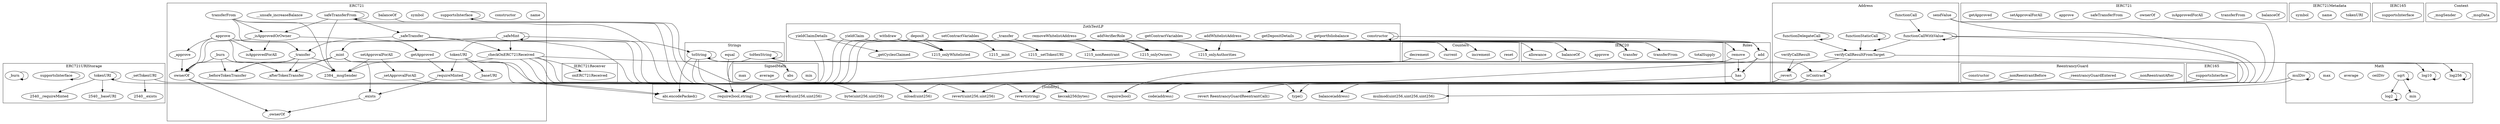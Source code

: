 strict digraph {
subgraph cluster_4385_SignedMath {
label = "SignedMath"
"4385_min" [label="min"]
"4385_abs" [label="abs"]
"4385_average" [label="average"]
"4385_max" [label="max"]
}subgraph cluster_3105_Address {
label = "Address"
"3105_verifyCallResultFromTarget" [label="verifyCallResultFromTarget"]
"3105_sendValue" [label="sendValue"]
"3105__revert" [label="_revert"]
"3105_functionStaticCall" [label="functionStaticCall"]
"3105_functionCallWithValue" [label="functionCallWithValue"]
"3105_functionDelegateCall" [label="functionDelegateCall"]
"3105_isContract" [label="isContract"]
"3105_functionCall" [label="functionCall"]
"3105_verifyCallResult" [label="verifyCallResult"]
"3105_functionDelegateCall" -> "3105_functionDelegateCall"
"3105_functionCallWithValue" -> "3105_functionCallWithValue"
"3105_functionCall" -> "3105_functionCallWithValue"
"3105_verifyCallResultFromTarget" -> "3105_isContract"
"3105_verifyCallResultFromTarget" -> "3105__revert"
"3105_verifyCallResult" -> "3105__revert"
"3105_functionStaticCall" -> "3105_functionStaticCall"
"3105_functionStaticCall" -> "3105_verifyCallResultFromTarget"
"3105_functionCallWithValue" -> "3105_verifyCallResultFromTarget"
"3105_functionDelegateCall" -> "3105_verifyCallResultFromTarget"
}subgraph cluster_2748_IERC721Receiver {
label = "IERC721Receiver"
"2748_onERC721Received" [label="onERC721Received"]
}subgraph cluster_1284_IERC20 {
label = "IERC20"
"1284_totalSupply" [label="totalSupply"]
"1284_transfer" [label="transfer"]
"1284_transferFrom" [label="transferFrom"]
"1284_approve" [label="approve"]
"1284_balanceOf" [label="balanceOf"]
"1284_allowance" [label="allowance"]
}subgraph cluster_1353_ReentrancyGuard {
label = "ReentrancyGuard"
"1353__nonReentrantAfter" [label="_nonReentrantAfter"]
"1353__reentrancyGuardEntered" [label="_reentrancyGuardEntered"]
"1353__nonReentrantBefore" [label="_nonReentrantBefore"]
"1353_constructor" [label="constructor"]
}subgraph cluster_2730_IERC721 {
label = "IERC721"
"2730_balanceOf" [label="balanceOf"]
"2730_transferFrom" [label="transferFrom"]
"2730_isApprovedForAll" [label="isApprovedForAll"]
"2730_ownerOf" [label="ownerOf"]
"2730_safeTransferFrom" [label="safeTransferFrom"]
"2730_approve" [label="approve"]
"2730_setApprovalForAll" [label="setApprovalForAll"]
"2730_getApproved" [label="getApproved"]
}subgraph cluster_2775_IERC721Metadata {
label = "IERC721Metadata"
"2775_tokenURI" [label="tokenURI"]
"2775_name" [label="name"]
"2775_symbol" [label="symbol"]
}subgraph cluster_2540_ERC721URIStorage {
label = "ERC721URIStorage"
"2540_tokenURI" [label="tokenURI"]
"2540__setTokenURI" [label="_setTokenURI"]
"2540_supportsInterface" [label="supportsInterface"]
"2540__burn" [label="_burn"]
"2540__burn" -> "2540__burn"
"2540_supportsInterface" -> "2540_supportsInterface"
"2540_tokenURI" -> "2540_tokenURI"
"2540_tokenURI" -> "2540__baseURI"
"2540__setTokenURI" -> "2540__exists"
"2540_tokenURI" -> "2540__requireMinted"
}subgraph cluster_2384_ERC721 {
label = "ERC721"
"2384__setApprovalForAll" [label="_setApprovalForAll"]
"2384__burn" [label="_burn"]
"2384__ownerOf" [label="_ownerOf"]
"2384_name" [label="name"]
"2384_constructor" [label="constructor"]
"2384__beforeTokenTransfer" [label="_beforeTokenTransfer"]
"2384__checkOnERC721Received" [label="_checkOnERC721Received"]
"2384_approve" [label="approve"]
"2384_balanceOf" [label="balanceOf"]
"2384_symbol" [label="symbol"]
"2384__transfer" [label="_transfer"]
"2384_getApproved" [label="getApproved"]
"2384_setApprovalForAll" [label="setApprovalForAll"]
"2384__baseURI" [label="_baseURI"]
"2384__isApprovedOrOwner" [label="_isApprovedOrOwner"]
"2384_supportsInterface" [label="supportsInterface"]
"2384__approve" [label="_approve"]
"2384_tokenURI" [label="tokenURI"]
"2384_ownerOf" [label="ownerOf"]
"2384__safeMint" [label="_safeMint"]
"2384__requireMinted" [label="_requireMinted"]
"2384__mint" [label="_mint"]
"2384__exists" [label="_exists"]
"2384_isApprovedForAll" [label="isApprovedForAll"]
"2384_safeTransferFrom" [label="safeTransferFrom"]
"2384__afterTokenTransfer" [label="_afterTokenTransfer"]
"2384___unsafe_increaseBalance" [label="__unsafe_increaseBalance"]
"2384__safeTransfer" [label="_safeTransfer"]
"2384_transferFrom" [label="transferFrom"]
"2384_tokenURI" -> "2384__baseURI"
"2384__exists" -> "2384__ownerOf"
"2384__mint" -> "2384__beforeTokenTransfer"
"2384_approve" -> "2384_isApprovedForAll"
"2384_safeTransferFrom" -> "2384__isApprovedOrOwner"
"2384__burn" -> "2384__afterTokenTransfer"
"2384__mint" -> "2384__afterTokenTransfer"
"2384_transferFrom" -> "2384__transfer"
"2384__safeMint" -> "2384__checkOnERC721Received"
"2384_tokenURI" -> "2384__requireMinted"
"2384__transfer" -> "2384__beforeTokenTransfer"
"2384_transferFrom" -> "2384__isApprovedOrOwner"
"2384__transfer" -> "2384_ownerOf"
"2384__requireMinted" -> "2384__exists"
"2384__burn" -> "2384__beforeTokenTransfer"
"2384_transferFrom" -> "2384__msgSender"
"2384_supportsInterface" -> "2384_supportsInterface"
"2384_setApprovalForAll" -> "2384__msgSender"
"2384__checkOnERC721Received" -> "2384__msgSender"
"2384_safeTransferFrom" -> "2384__msgSender"
"2384_approve" -> "2384__approve"
"2384_safeTransferFrom" -> "2384_safeTransferFrom"
"2384__safeTransfer" -> "2384__checkOnERC721Received"
"2384__isApprovedOrOwner" -> "2384_getApproved"
"2384__isApprovedOrOwner" -> "2384_ownerOf"
"2384__safeMint" -> "2384__safeMint"
"2384_approve" -> "2384__msgSender"
"2384_setApprovalForAll" -> "2384__setApprovalForAll"
"2384_ownerOf" -> "2384__ownerOf"
"2384__safeMint" -> "2384__mint"
"2384__burn" -> "2384_ownerOf"
"2384_approve" -> "2384_ownerOf"
"2384_safeTransferFrom" -> "2384__safeTransfer"
"2384_getApproved" -> "2384__requireMinted"
"2384__isApprovedOrOwner" -> "2384_isApprovedForAll"
"2384__safeTransfer" -> "2384__transfer"
"2384__transfer" -> "2384__afterTokenTransfer"
"2384__mint" -> "2384__exists"
"2384__approve" -> "2384_ownerOf"
}subgraph cluster_1457_Roles {
label = "Roles"
"1457_has" [label="has"]
"1457_remove" [label="remove"]
"1457_add" [label="add"]
"1457_remove" -> "1457_has"
"1457_add" -> "1457_has"
}subgraph cluster_3380_ERC165 {
label = "ERC165"
"3380_supportsInterface" [label="supportsInterface"]
}subgraph cluster_3414_IERC165 {
label = "IERC165"
"3414_supportsInterface" [label="supportsInterface"]
}subgraph cluster_3127_Context {
label = "Context"
"3127__msgData" [label="_msgData"]
"3127__msgSender" [label="_msgSender"]
}subgraph cluster_4280_Math {
label = "Math"
"4280_log10" [label="log10"]
"4280_log256" [label="log256"]
"4280_sqrt" [label="sqrt"]
"4280_min" [label="min"]
"4280_ceilDiv" [label="ceilDiv"]
"4280_log2" [label="log2"]
"4280_average" [label="average"]
"4280_max" [label="max"]
"4280_mulDiv" [label="mulDiv"]
"4280_sqrt" -> "4280_min"
"4280_log2" -> "4280_log2"
"4280_sqrt" -> "4280_log2"
"4280_log256" -> "4280_log256"
"4280_mulDiv" -> "4280_mulDiv"
"4280_sqrt" -> "4280_sqrt"
"4280_log10" -> "4280_log10"
}subgraph cluster_2614_Counters {
label = "Counters"
"2614_reset" [label="reset"]
"2614_increment" [label="increment"]
"2614_current" [label="current"]
"2614_decrement" [label="decrement"]
}subgraph cluster_3356_Strings {
label = "Strings"
"3356_toString" [label="toString"]
"3356_equal" [label="equal"]
"3356_toHexString" [label="toHexString"]
"3356_toString" -> "3356_toString"
"3356_toHexString" -> "3356_toHexString"
}subgraph cluster_1215_ZothTestLP {
label = "ZothTestLP"
"1215_addWhitelistAddress" [label="addWhitelistAddress"]
"1215__getCyclesClaimed" [label="_getCyclesClaimed"]
"1215_getportfoliobalance" [label="getportfoliobalance"]
"1215_getDepositDetails" [label="getDepositDetails"]
"1215__transfer" [label="_transfer"]
"1215_getContractVariables" [label="getContractVariables"]
"1215_setContractVariables" [label="setContractVariables"]
"1215_yieldClaimDetails" [label="yieldClaimDetails"]
"1215_yieldClaim" [label="yieldClaim"]
"1215_withdraw" [label="withdraw"]
"1215_addVerifierRole" [label="addVerifierRole"]
"1215_removeWhitelistAddress" [label="removeWhitelistAddress"]
"1215_constructor" [label="constructor"]
"1215_deposit" [label="deposit"]
"1215_deposit" -> "1215_onlyWhitelisted"
"1215_deposit" -> "1215__setTokenURI"
"1215_withdraw" -> "1215_onlyWhitelisted"
"1215_yieldClaim" -> "1215_onlyWhitelisted"
"1215_addWhitelistAddress" -> "1215_onlyAuthorities"
"1215_yieldClaimDetails" -> "1215__getCyclesClaimed"
"1215_yieldClaimDetails" -> "1215_onlyWhitelisted"
"1215_deposit" -> "1215_nonReentrant"
"1215_removeWhitelistAddress" -> "1215_onlyAuthorities"
"1215_setContractVariables" -> "1215_onlyOwners"
"1215__transfer" -> "1215_onlyOwners"
"1215_constructor" -> "1215_constructor"
"1215_deposit" -> "1215__mint"
"1215_addVerifierRole" -> "1215_onlyOwners"
}subgraph cluster_solidity {
label = "[Solidity]"
"revert(string)" 
"mulmod(uint256,uint256,uint256)" 
"require(bool)" 
"balance(address)" 
"require(bool,string)" 
"mstore8(uint256,uint256)" 
"keccak256(bytes)" 
"code(address)" 
"type()" 
"revert ReentrancyGuardReentrantCall()" 
"mload(uint256)" 
"byte(uint256,uint256)" 
"revert(uint256,uint256)" 
"abi.encodePacked()" 
"2384__safeTransfer" -> "require(bool,string)"
"2384__mint" -> "require(bool,string)"
"2384__checkOnERC721Received" -> "revert(uint256,uint256)"
"2384__checkOnERC721Received" -> "revert(string)"
"1215_deposit" -> "require(bool,string)"
"1215_yieldClaim" -> "require(bool,string)"
"3105__revert" -> "revert(string)"
"1353__nonReentrantBefore" -> "revert ReentrancyGuardReentrantCall()"
"4280_mulDiv" -> "require(bool,string)"
"4280_mulDiv" -> "mulmod(uint256,uint256,uint256)"
"3105_functionCallWithValue" -> "require(bool,string)"
"1215_yieldClaimDetails" -> "require(bool,string)"
"3356_toString" -> "byte(uint256,uint256)"
"2384_safeTransferFrom" -> "require(bool,string)"
"2384__requireMinted" -> "require(bool,string)"
"2384_ownerOf" -> "require(bool,string)"
"3356_toString" -> "mstore8(uint256,uint256)"
"3356_toHexString" -> "require(bool,string)"
"1457_add" -> "require(bool)"
"2384__checkOnERC721Received" -> "mload(uint256)"
"2384__setApprovalForAll" -> "require(bool,string)"
"3105_sendValue" -> "require(bool,string)"
"2384_supportsInterface" -> "type()"
"3105_isContract" -> "code(address)"
"3105_sendValue" -> "balance(address)"
"2384_tokenURI" -> "abi.encodePacked()"
"3105_functionCallWithValue" -> "balance(address)"
"2384__transfer" -> "require(bool,string)"
"2614_decrement" -> "require(bool,string)"
"3356_equal" -> "keccak256(bytes)"
"3105__revert" -> "revert(uint256,uint256)"
"2384_approve" -> "require(bool,string)"
"2384_balanceOf" -> "require(bool,string)"
"3105_verifyCallResultFromTarget" -> "require(bool,string)"
"1215_withdraw" -> "require(bool,string)"
"1215__transfer" -> "require(bool,string)"
"3356_toString" -> "abi.encodePacked()"
"2540__setTokenURI" -> "require(bool,string)"
"2540_tokenURI" -> "abi.encodePacked()"
"1457_has" -> "require(bool)"
"3105__revert" -> "mload(uint256)"
"2384__safeMint" -> "require(bool,string)"
"1457_remove" -> "require(bool)"
"2384_transferFrom" -> "require(bool,string)"
"3380_supportsInterface" -> "type()"
}"3356_toHexString" -> "4280_log256"
"1215_addVerifierRole" -> "1457_add"
"1215_withdraw" -> "1284_transfer"
"1215_addWhitelistAddress" -> "1457_add"
"1215_deposit" -> "1284_allowance"
"1215_deposit" -> "2614_increment"
"1215__transfer" -> "1284_balanceOf"
"1215_deposit" -> "1284_transferFrom"
"2384__checkOnERC721Received" -> "2748_onERC721Received"
"2384_tokenURI" -> "3356_toString"
"3356_toString" -> "4385_abs"
"3356_toString" -> "4280_log10"
"1215_constructor" -> "1457_add"
"1215_yieldClaim" -> "1284_transfer"
"1215_removeWhitelistAddress" -> "1457_remove"
"1215_deposit" -> "2614_current"
"1215__transfer" -> "1284_transfer"
"2384__checkOnERC721Received" -> "3105_isContract"
}